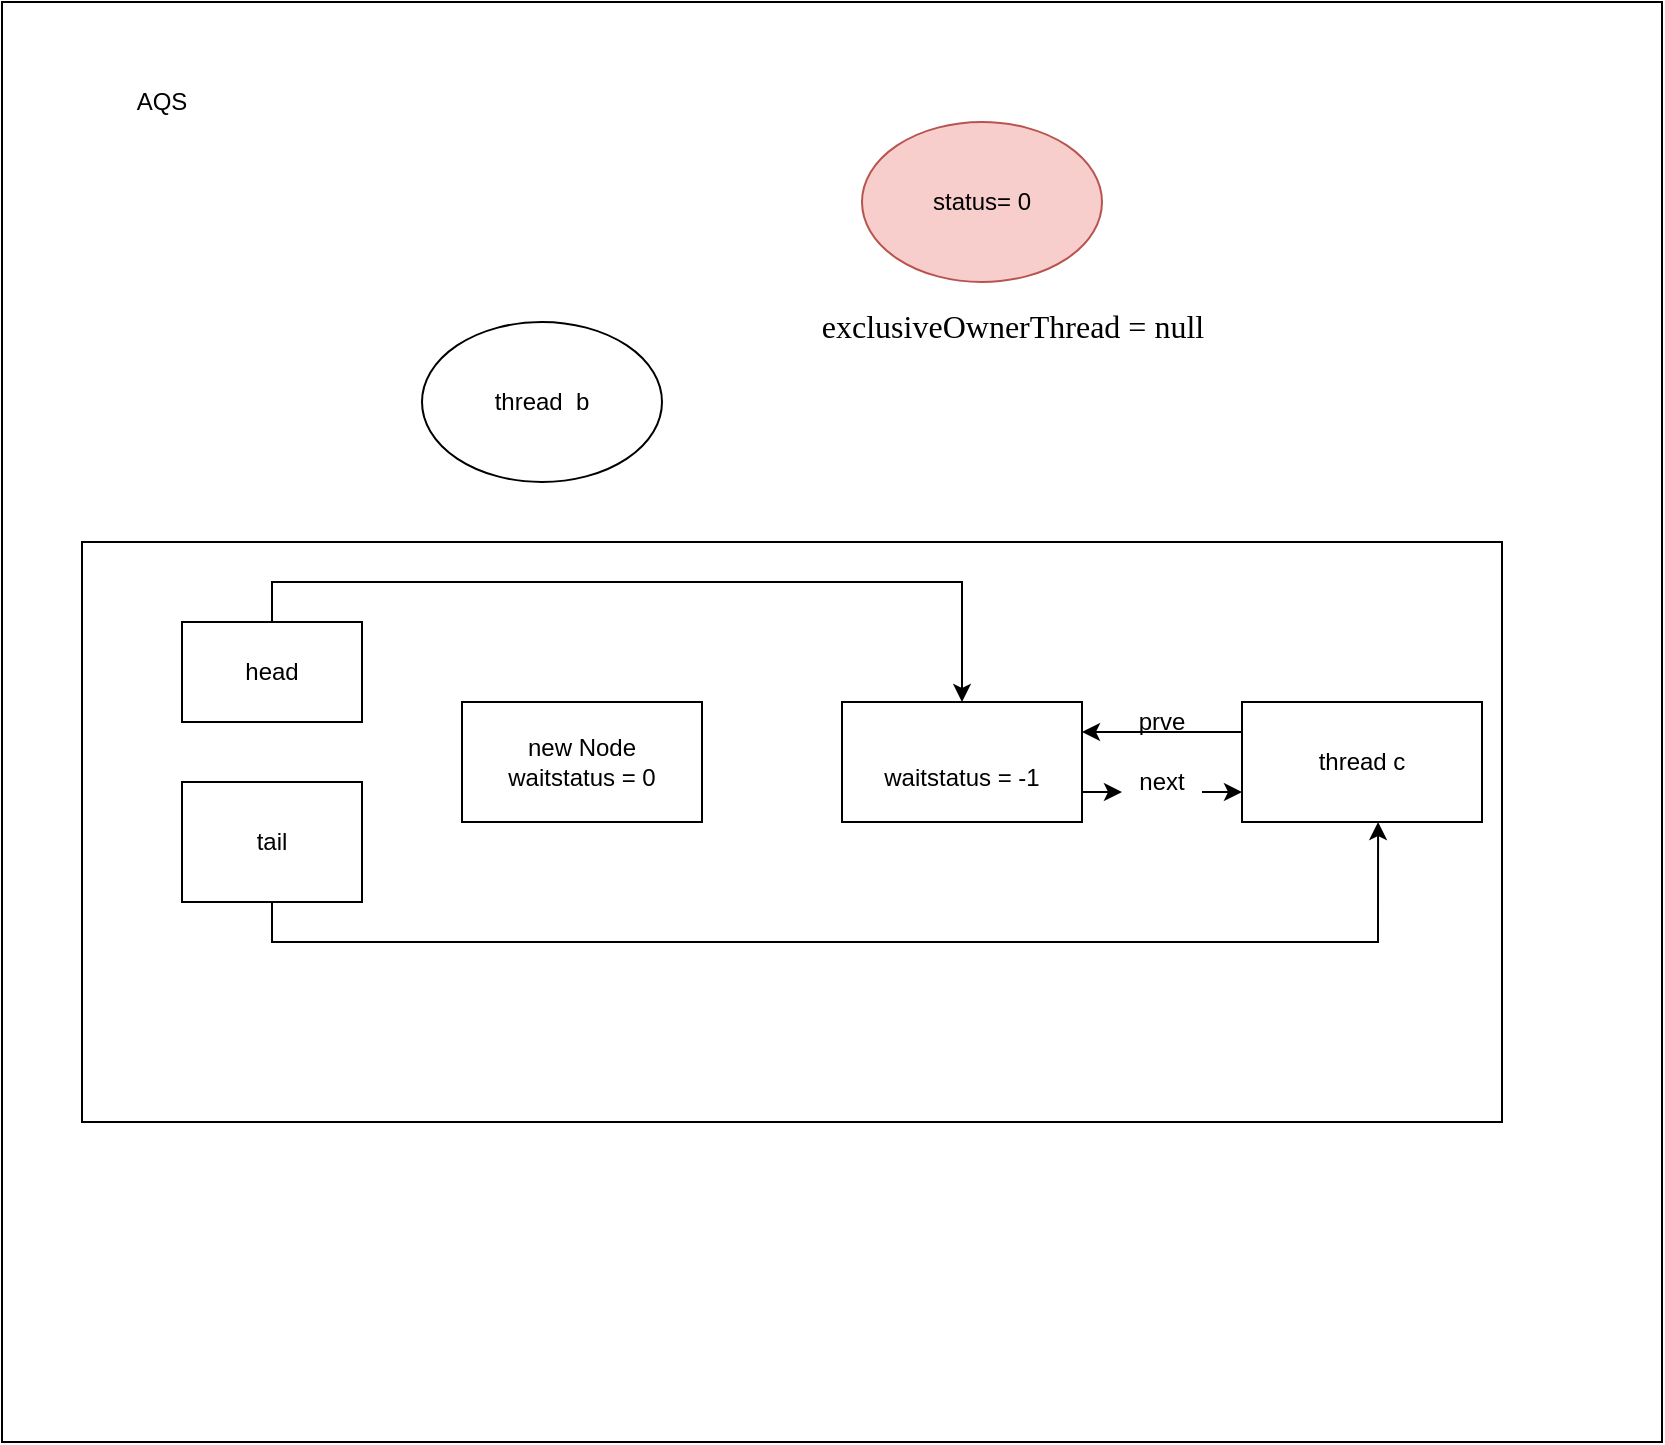 <mxfile version="13.8.1" type="onedrive"><diagram id="Fw1xw_92MStXoxuzplf4" name="Page-1"><mxGraphModel dx="1422" dy="762" grid="1" gridSize="10" guides="1" tooltips="1" connect="1" arrows="1" fold="1" page="1" pageScale="1" pageWidth="827" pageHeight="1169" math="0" shadow="0"><root><mxCell id="0"/><mxCell id="1" parent="0"/><mxCell id="VWYZpMnnPbbT62Pe-u5R-1" value="" style="rounded=0;whiteSpace=wrap;html=1;" vertex="1" parent="1"><mxGeometry x="20" y="100" width="830" height="720" as="geometry"/></mxCell><mxCell id="VWYZpMnnPbbT62Pe-u5R-2" value="status= 0" style="ellipse;whiteSpace=wrap;html=1;fillColor=#f8cecc;strokeColor=#b85450;" vertex="1" parent="1"><mxGeometry x="450" y="160" width="120" height="80" as="geometry"/></mxCell><mxCell id="VWYZpMnnPbbT62Pe-u5R-3" value="&lt;pre style=&quot;background-color: rgb(255 , 255 , 255) ; font-family: &amp;#34;consolas&amp;#34; ; font-size: 12pt&quot;&gt;exclusiveOwnerThread = null&lt;/pre&gt;&lt;pre style=&quot;background-color: rgb(255 , 255 , 255) ; font-family: &amp;#34;consolas&amp;#34; ; font-size: 12pt&quot;&gt;&lt;br&gt;&lt;/pre&gt;" style="text;html=1;align=center;verticalAlign=middle;resizable=0;points=[];autosize=1;" vertex="1" parent="1"><mxGeometry x="400" y="240" width="250" height="80" as="geometry"/></mxCell><mxCell id="VWYZpMnnPbbT62Pe-u5R-4" value="" style="rounded=0;whiteSpace=wrap;html=1;" vertex="1" parent="1"><mxGeometry x="60" y="370" width="710" height="290" as="geometry"/></mxCell><mxCell id="VWYZpMnnPbbT62Pe-u5R-5" value="thread&amp;nbsp; b" style="ellipse;whiteSpace=wrap;html=1;" vertex="1" parent="1"><mxGeometry x="230" y="260" width="120" height="80" as="geometry"/></mxCell><mxCell id="VWYZpMnnPbbT62Pe-u5R-6" value="AQS" style="text;html=1;strokeColor=none;fillColor=none;align=center;verticalAlign=middle;whiteSpace=wrap;rounded=0;" vertex="1" parent="1"><mxGeometry x="60" y="130" width="80" height="40" as="geometry"/></mxCell><mxCell id="VWYZpMnnPbbT62Pe-u5R-10" style="edgeStyle=orthogonalEdgeStyle;rounded=0;orthogonalLoop=1;jettySize=auto;html=1;exitX=0.5;exitY=0;exitDx=0;exitDy=0;entryX=0.5;entryY=0;entryDx=0;entryDy=0;" edge="1" parent="1" source="VWYZpMnnPbbT62Pe-u5R-7" target="VWYZpMnnPbbT62Pe-u5R-13"><mxGeometry relative="1" as="geometry"/></mxCell><mxCell id="VWYZpMnnPbbT62Pe-u5R-7" value="head" style="rounded=0;whiteSpace=wrap;html=1;" vertex="1" parent="1"><mxGeometry x="110" y="410" width="90" height="50" as="geometry"/></mxCell><mxCell id="VWYZpMnnPbbT62Pe-u5R-12" style="edgeStyle=orthogonalEdgeStyle;rounded=0;orthogonalLoop=1;jettySize=auto;html=1;entryX=0.567;entryY=1;entryDx=0;entryDy=0;exitX=0.5;exitY=1;exitDx=0;exitDy=0;entryPerimeter=0;" edge="1" parent="1" source="VWYZpMnnPbbT62Pe-u5R-8" target="VWYZpMnnPbbT62Pe-u5R-19"><mxGeometry relative="1" as="geometry"/></mxCell><mxCell id="VWYZpMnnPbbT62Pe-u5R-8" value="tail" style="rounded=0;whiteSpace=wrap;html=1;" vertex="1" parent="1"><mxGeometry x="110" y="490" width="90" height="60" as="geometry"/></mxCell><mxCell id="VWYZpMnnPbbT62Pe-u5R-9" value="new Node&lt;br&gt;waitstatus = 0" style="rounded=0;whiteSpace=wrap;html=1;" vertex="1" parent="1"><mxGeometry x="250" y="450" width="120" height="60" as="geometry"/></mxCell><mxCell id="VWYZpMnnPbbT62Pe-u5R-22" style="edgeStyle=orthogonalEdgeStyle;rounded=0;orthogonalLoop=1;jettySize=auto;html=1;exitX=1;exitY=0.75;exitDx=0;exitDy=0;entryX=0;entryY=0.75;entryDx=0;entryDy=0;" edge="1" parent="1" source="VWYZpMnnPbbT62Pe-u5R-23" target="VWYZpMnnPbbT62Pe-u5R-19"><mxGeometry relative="1" as="geometry"/></mxCell><mxCell id="VWYZpMnnPbbT62Pe-u5R-13" value="&lt;br&gt;waitstatus = -1" style="rounded=0;whiteSpace=wrap;html=1;" vertex="1" parent="1"><mxGeometry x="440" y="450" width="120" height="60" as="geometry"/></mxCell><mxCell id="VWYZpMnnPbbT62Pe-u5R-20" style="edgeStyle=orthogonalEdgeStyle;rounded=0;orthogonalLoop=1;jettySize=auto;html=1;exitX=0;exitY=0.25;exitDx=0;exitDy=0;entryX=1;entryY=0.25;entryDx=0;entryDy=0;" edge="1" parent="1" source="VWYZpMnnPbbT62Pe-u5R-19" target="VWYZpMnnPbbT62Pe-u5R-13"><mxGeometry relative="1" as="geometry"/></mxCell><mxCell id="VWYZpMnnPbbT62Pe-u5R-19" value="thread c" style="rounded=0;whiteSpace=wrap;html=1;" vertex="1" parent="1"><mxGeometry x="640" y="450" width="120" height="60" as="geometry"/></mxCell><mxCell id="VWYZpMnnPbbT62Pe-u5R-21" value="prve" style="text;html=1;strokeColor=none;fillColor=none;align=center;verticalAlign=middle;whiteSpace=wrap;rounded=0;" vertex="1" parent="1"><mxGeometry x="580" y="450" width="40" height="20" as="geometry"/></mxCell><mxCell id="VWYZpMnnPbbT62Pe-u5R-23" value="next" style="text;html=1;strokeColor=none;fillColor=none;align=center;verticalAlign=middle;whiteSpace=wrap;rounded=0;" vertex="1" parent="1"><mxGeometry x="580" y="480" width="40" height="20" as="geometry"/></mxCell><mxCell id="VWYZpMnnPbbT62Pe-u5R-24" style="edgeStyle=orthogonalEdgeStyle;rounded=0;orthogonalLoop=1;jettySize=auto;html=1;exitX=1;exitY=0.75;exitDx=0;exitDy=0;entryX=0;entryY=0.75;entryDx=0;entryDy=0;" edge="1" parent="1" source="VWYZpMnnPbbT62Pe-u5R-13" target="VWYZpMnnPbbT62Pe-u5R-23"><mxGeometry relative="1" as="geometry"><mxPoint x="560" y="495" as="sourcePoint"/><mxPoint x="640" y="495" as="targetPoint"/></mxGeometry></mxCell></root></mxGraphModel></diagram></mxfile>